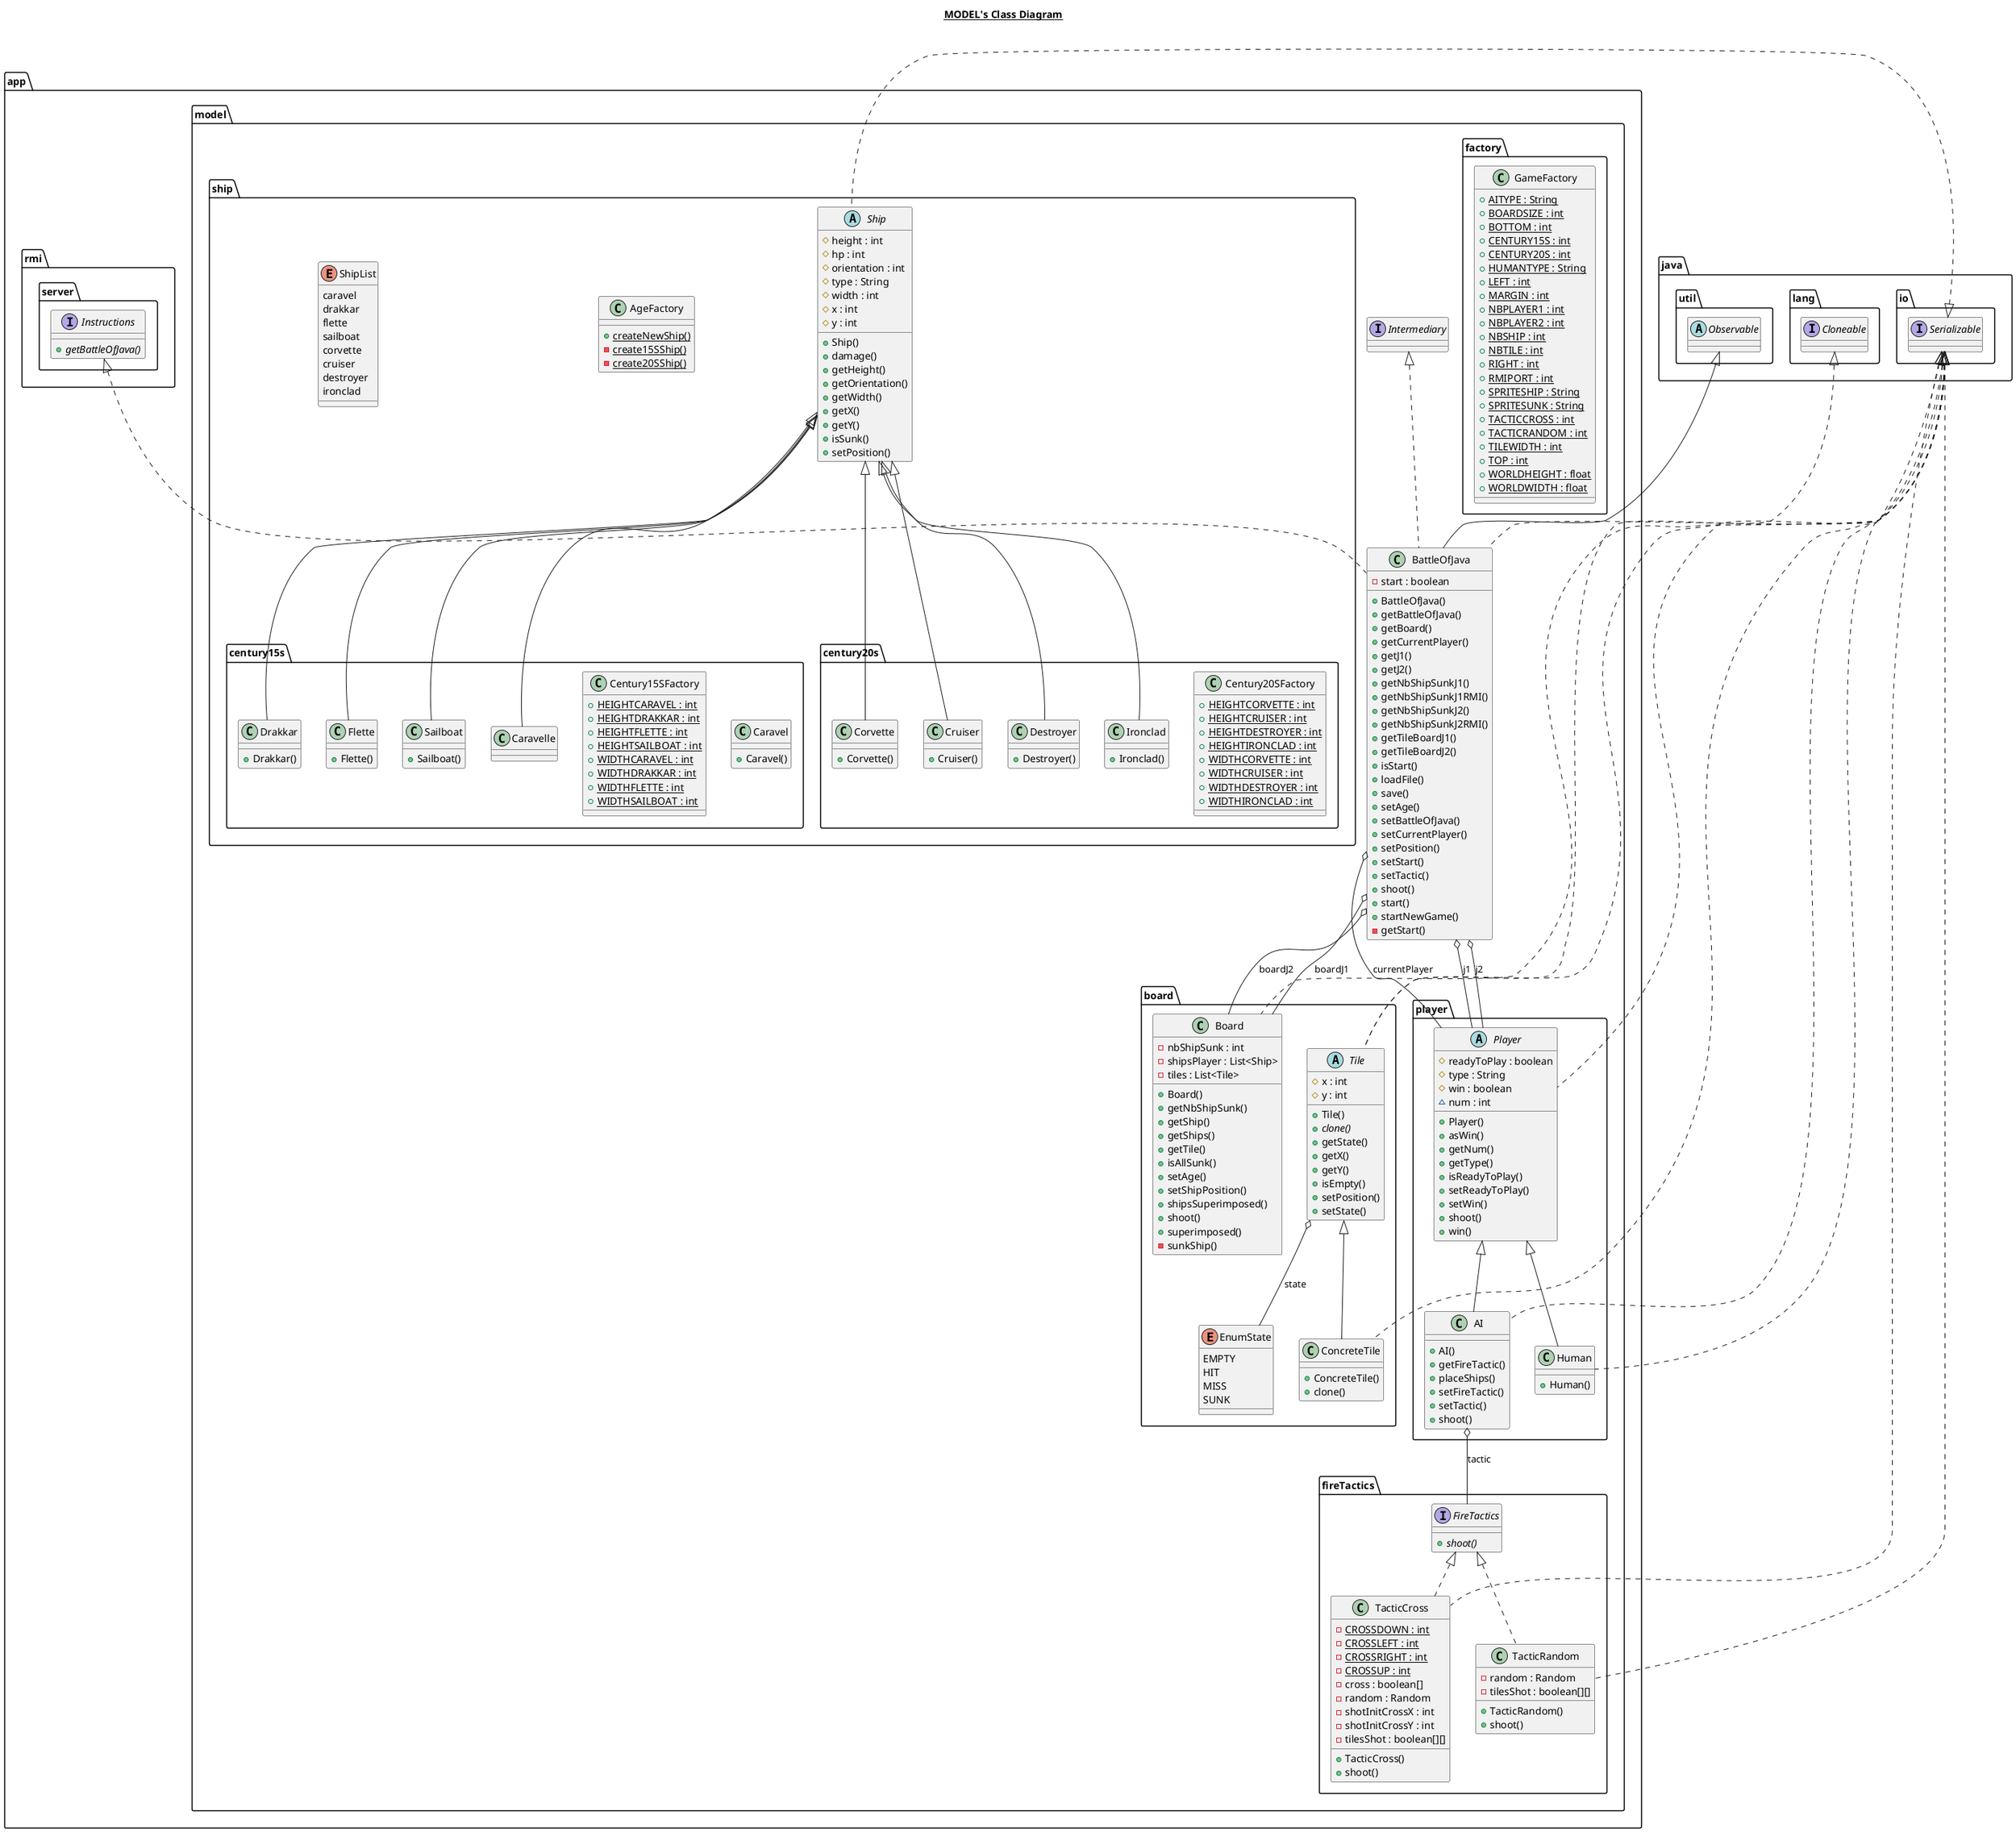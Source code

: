 @startuml

title __MODEL's Class Diagram__\n


          class app.model.board.Board {
              - nbShipSunk : int
              - shipsPlayer : List<Ship>
              - tiles : List<Tile>
              + Board()
              + getNbShipSunk()
              + getShip()
              + getShips()
              + getTile()
              + isAllSunk()
              + setAge()
              + setShipPosition()
              + shipsSuperimposed()
              + shoot()
              + superimposed()
              - sunkShip()
          }




          class app.model.board.ConcreteTile {
              + ConcreteTile()
              + clone()
          }




          enum app.model.board.EnumState {
            EMPTY
            HIT
            MISS
            SUNK
          }



          abstract class app.model.board.Tile {
              # x : int
              # y : int
              + Tile()
              {abstract} + clone()
              + getState()
              + getX()
              + getY()
              + isEmpty()
              + setPosition()
              + setState()
          }

  class app.model.factory.GameFactory {
              {static} + AITYPE : String
              {static} + BOARDSIZE : int
              {static} + BOTTOM : int
              {static} + CENTURY15S : int
              {static} + CENTURY20S : int
              {static} + HUMANTYPE : String
              {static} + LEFT : int
              {static} + MARGIN : int
              {static} + NBPLAYER1 : int
              {static} + NBPLAYER2 : int
              {static} + NBSHIP : int
              {static} + NBTILE : int
              {static} + RIGHT : int
              {static} + RMIPORT : int
              {static} + SPRITESHIP : String
              {static} + SPRITESUNK : String
              {static} + TACTICCROSS : int
              {static} + TACTICRANDOM : int
              {static} + TILEWIDTH : int
              {static} + TOP : int
              {static} + WORLDHEIGHT : float
              {static} + WORLDWIDTH : float
          }

interface app.model.fireTactics.FireTactics {
              {abstract} + shoot()
          }
        
  

 
          class app.model.fireTactics.TacticCross {
              {static} - CROSSDOWN : int
              {static} - CROSSLEFT : int
              {static} - CROSSRIGHT : int
              {static} - CROSSUP : int
              - cross : boolean[]
              - random : Random
              - shotInitCrossX : int
              - shotInitCrossY : int
              - tilesShot : boolean[][]
              + TacticCross()
              + shoot()
          }
        

  
          class app.model.fireTactics.TacticRandom {
              - random : Random
              - tilesShot : boolean[][]
              + TacticRandom()
              + shoot()
          }

          class app.model.player.AI {
              + AI()
              + getFireTactic()
              + placeShips()
              + setFireTactic()
              + setTactic()
              + shoot()
          }

  


          class app.model.player.Human {
              + Human()
          }

  


          abstract class app.model.player.Player {
              # readyToPlay : boolean
              # type : String
              # win : boolean
              ~ num : int
              + Player()
              + asWin()
              + getNum()
              + getType()
              + isReadyToPlay()
              + setReadyToPlay()
              + setWin()
              + shoot()
              + win()
          }

class app.model.ship.century15s.Caravel {
                + Caravel()
            }

  



            class app.model.ship.century15s.Century15SFactory {
                {static} + HEIGHTCARAVEL : int
                {static} + HEIGHTDRAKKAR : int
                {static} + HEIGHTFLETTE : int
                {static} + HEIGHTSAILBOAT : int
                {static} + WIDTHCARAVEL : int
                {static} + WIDTHDRAKKAR : int
                {static} + WIDTHFLETTE : int
                {static} + WIDTHSAILBOAT : int
            }

  


            class app.model.ship.century15s.Drakkar {
                + Drakkar()
            }

  


            class app.model.ship.century15s.Flette {
                + Flette()
            }

  


            class app.model.ship.century15s.Sailboat {
                + Sailboat()
            }

class app.model.ship.century20s.Century20SFactory {
                {static} + HEIGHTCORVETTE : int
                {static} + HEIGHTCRUISER : int
                {static} + HEIGHTDESTROYER : int
                {static} + HEIGHTIRONCLAD : int
                {static} + WIDTHCORVETTE : int
                {static} + WIDTHCRUISER : int
                {static} + WIDTHDESTROYER : int
                {static} + WIDTHIRONCLAD : int
            }
         
  

  
            class app.model.ship.century20s.Corvette {
                + Corvette()
            }
          
  

 
            class app.model.ship.century20s.Cruiser {
                + Cruiser()
            }
        
  

  
            class app.model.ship.century20s.Destroyer {
                + Destroyer()
            }
          
  

  
            class app.model.ship.century20s.Ironclad {
                + Ironclad()
            }

class app.model.ship.AgeFactory {
              {static} + createNewShip()
              {static} - create15SShip()
              {static} - create20SShip()
          }
       
          enum app.model.ship.ShipList {
                        caravel
                        drakkar
                        flette
                        sailboat
                        corvette
                        cruiser
                        destroyer
                        ironclad
                    }

  
          abstract class app.model.ship.Ship {
              # height : int
              # hp : int
              # orientation : int
              # type : String
              # width : int
              # x : int
              # y : int
              + Ship()
              + damage()
              + getHeight()
              + getOrientation()
              + getWidth()
              + getX()
              + getY()
              + isSunk()
              + setPosition()
          }

class app.model.BattleOfJava {
            - start : boolean
            + BattleOfJava()
            + getBattleOfJava()
            + getBoard()
            + getCurrentPlayer()
            + getJ1()
            + getJ2()
            + getNbShipSunkJ1()
            + getNbShipSunkJ1RMI()
            + getNbShipSunkJ2()
            + getNbShipSunkJ2RMI()
            + getTileBoardJ1()
            + getTileBoardJ2()
            + isStart()
            + loadFile()
            + save()
            + setAge()
            + setBattleOfJava()
            + setCurrentPlayer()
            + setPosition()
            + setStart()
            + setTactic()
            + shoot()
            + start()
            + startNewGame()
            - getStart()
        }

  

        interface app.model.Intermediary {
        }

interface app.rmi.server.Instructions {
            {abstract} + getBattleOfJava()
        }

interface java.io.Serializable {

}

abstract class java.util.Observable {

}

interface java.lang.Cloneable {

}

  app.model.board.Board .up.|> java.io.Serializable
  app.model.board.ConcreteTile .up.|> java.io.Serializable
  app.model.board.ConcreteTile -up-|> app.model.board.Tile
  app.model.board.Tile .up.|> java.io.Serializable
  app.model.board.Tile .up.|> java.lang.Cloneable
  app.model.board.Tile o-- app.model.board.EnumState : state
  app.model.fireTactics.TacticCross .up.|> app.model.fireTactics.FireTactics
  app.model.fireTactics.TacticCross .up.|> java.io.Serializable
  app.model.fireTactics.TacticRandom .up.|> app.model.fireTactics.FireTactics
  app.model.fireTactics.TacticRandom .up.|> java.io.Serializable
  app.model.player.AI .up.|> java.io.Serializable
  app.model.player.AI -up-|> app.model.player.Player
  app.model.player.AI o-- app.model.fireTactics.FireTactics : tactic
  app.model.player.Human .up.|> java.io.Serializable
  app.model.player.Human -up-|> app.model.player.Player
  app.model.player.Player .up.|> java.io.Serializable
  app.model.ship.century15s.Caravelle -up-|> app.model.ship.Ship
  app.model.ship.century15s.Drakkar -up-|> app.model.ship.Ship
  app.model.ship.century15s.Flette -up-|> app.model.ship.Ship
  app.model.ship.century15s.Sailboat -up-|> app.model.ship.Ship
  app.model.ship.century20s.Corvette -up-|> app.model.ship.Ship
  app.model.ship.century20s.Cruiser -up-|> app.model.ship.Ship
  app.model.ship.century20s.Destroyer -up-|> app.model.ship.Ship
  app.model.ship.century20s.Ironclad -up-|> app.model.ship.Ship
  app.model.ship.Ship .up.|> java.io.Serializable
  app.model.BattleOfJava .up.|> app.model.Intermediary
  app.model.BattleOfJava .up.|> app.rmi.server.Instructions
  app.model.BattleOfJava .up.|> java.io.Serializable
  app.model.BattleOfJava -up-|> java.util.Observable
  app.model.BattleOfJava o-- app.model.board.Board : boardJ1
  app.model.BattleOfJava o-- app.model.board.Board : boardJ2
  app.model.BattleOfJava o-- app.model.player.Player : currentPlayer
  app.model.BattleOfJava o-- app.model.player.Player : j1
  app.model.BattleOfJava o-- app.model.player.Player : j2


@enduml
